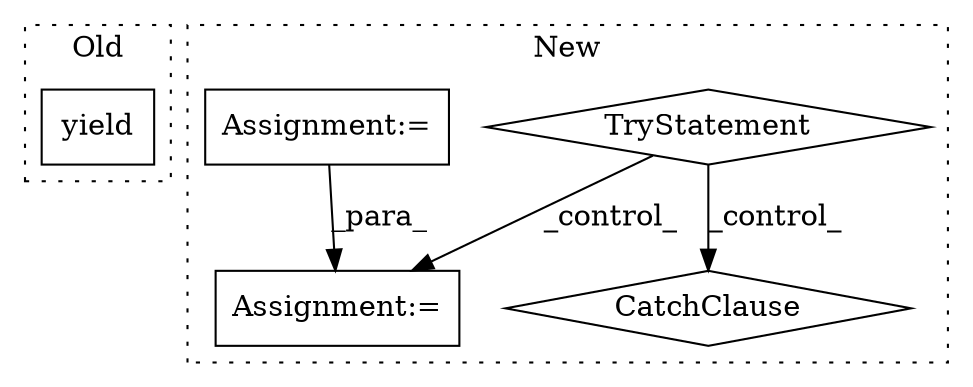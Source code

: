 digraph G {
subgraph cluster0 {
1 [label="yield" a="112" s="1384" l="7" shape="box"];
label = "Old";
style="dotted";
}
subgraph cluster1 {
2 [label="CatchClause" a="12" s="2157,2187" l="13,2" shape="diamond"];
3 [label="TryStatement" a="54" s="2103" l="4" shape="diamond"];
4 [label="Assignment:=" a="7" s="2120" l="1" shape="box"];
5 [label="Assignment:=" a="7" s="1828" l="1" shape="box"];
label = "New";
style="dotted";
}
3 -> 4 [label="_control_"];
3 -> 2 [label="_control_"];
5 -> 4 [label="_para_"];
}